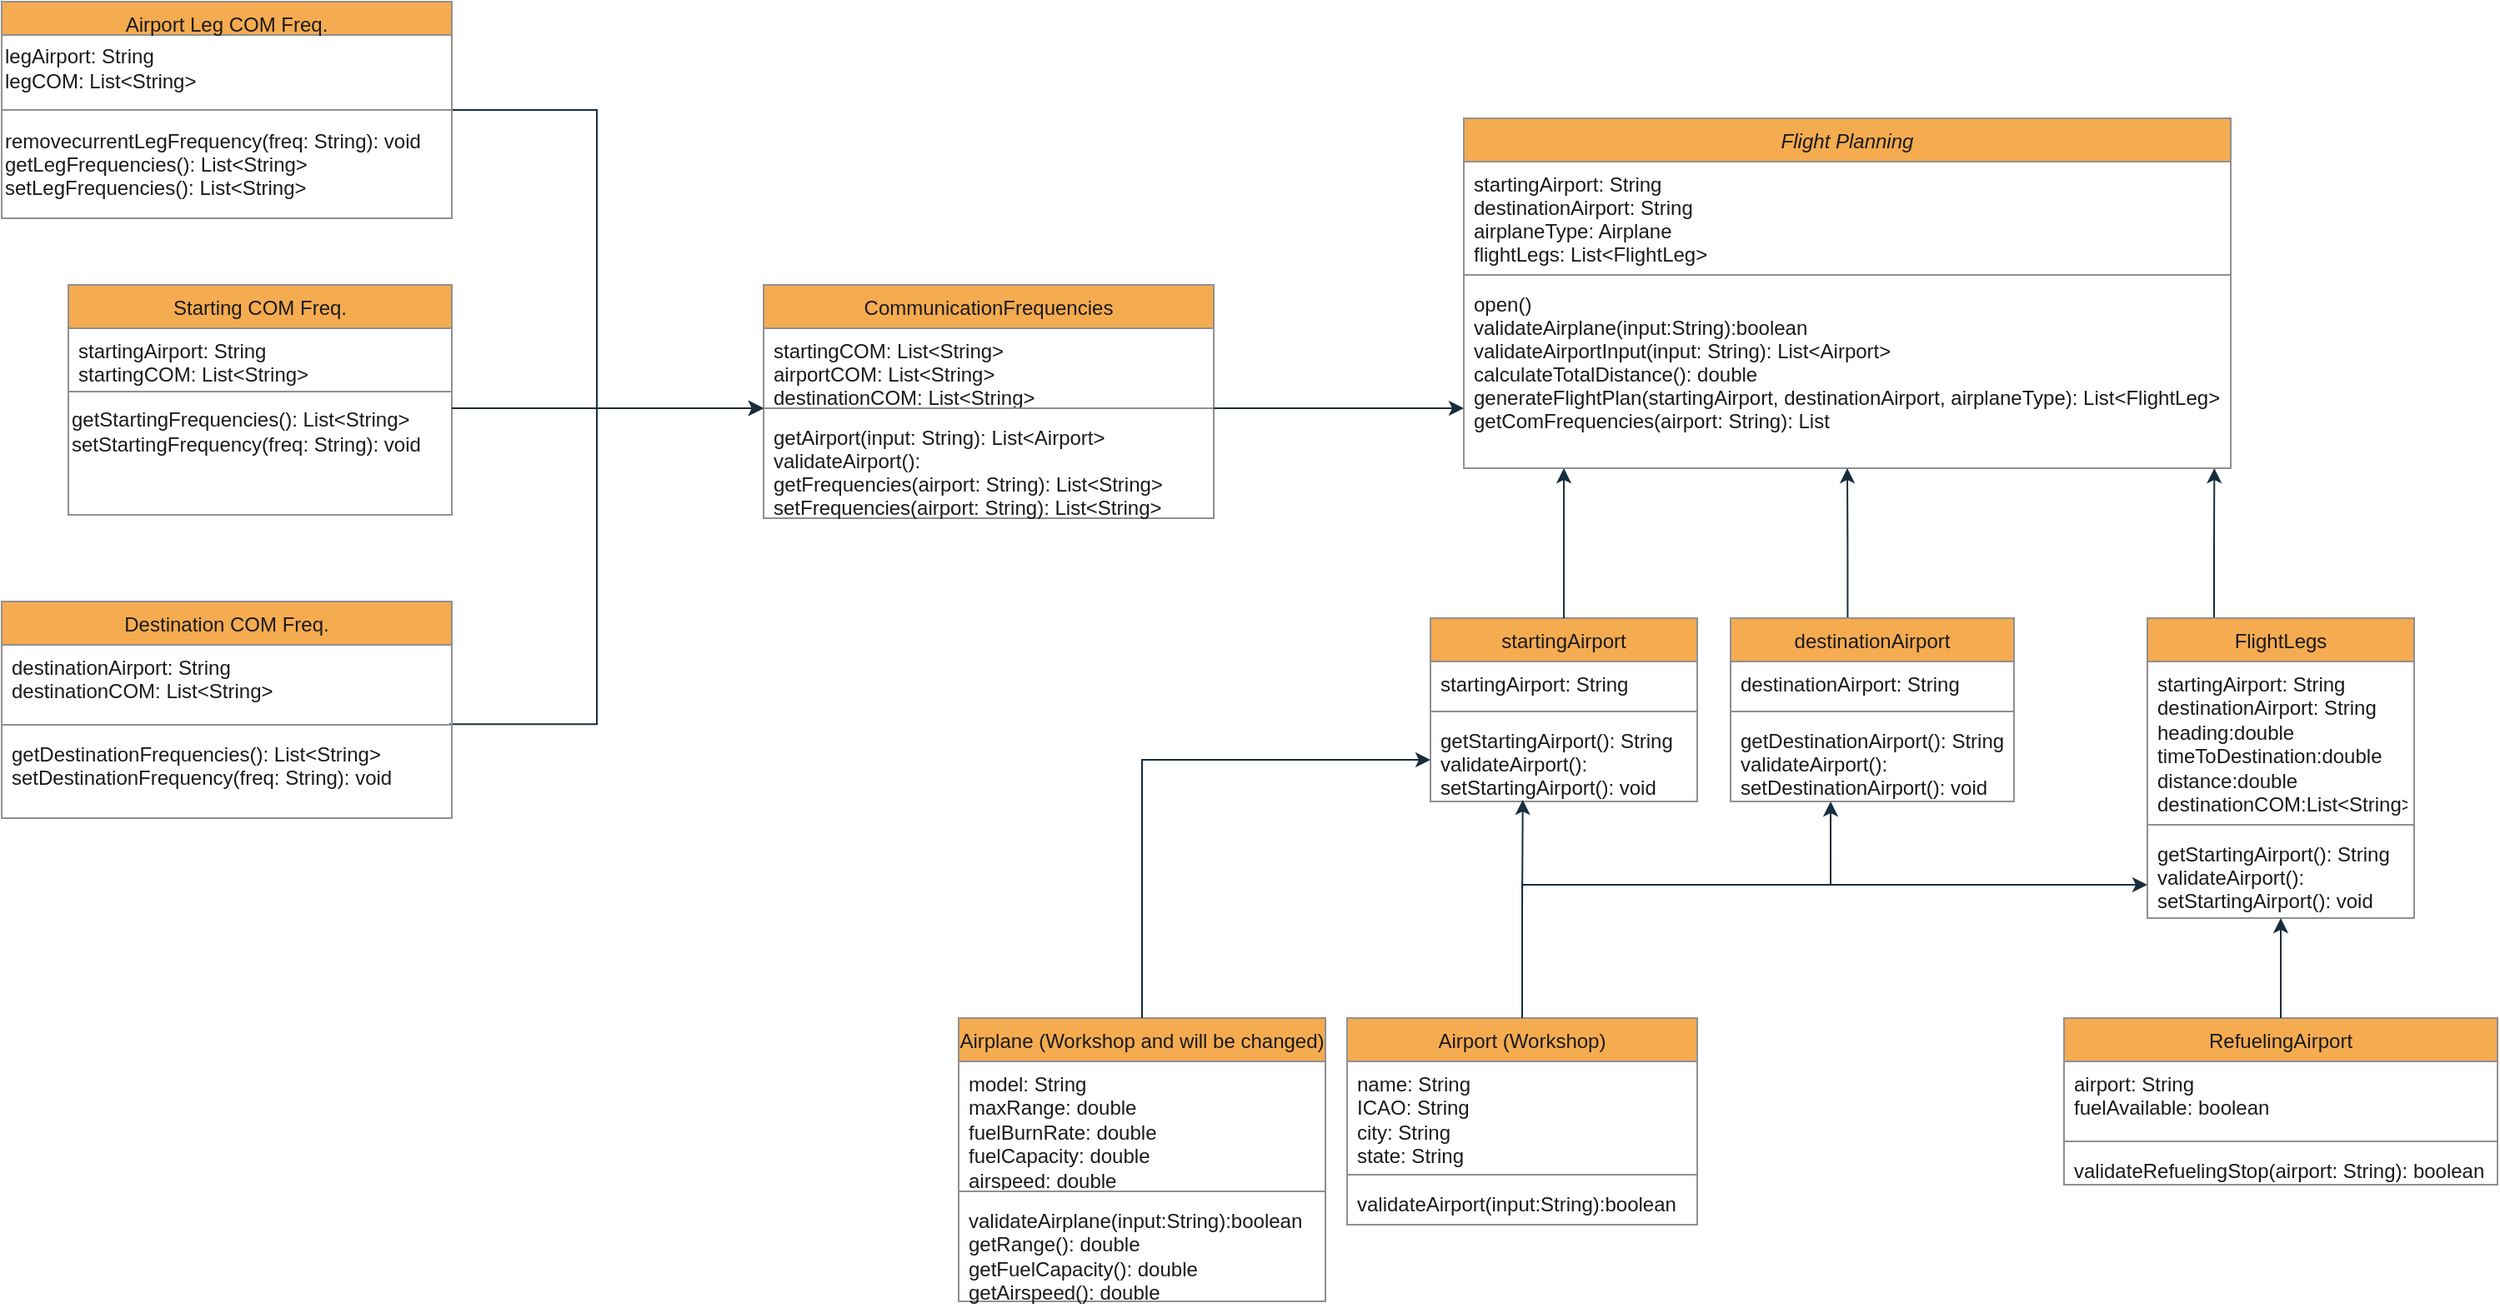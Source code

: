 <mxfile version="26.0.10">
  <diagram id="C5RBs43oDa-KdzZeNtuy" name="Page-1">
    <mxGraphModel dx="2627" dy="1989" grid="1" gridSize="10" guides="1" tooltips="1" connect="1" arrows="1" fold="1" page="1" pageScale="1" pageWidth="827" pageHeight="1169" math="0" shadow="0">
      <root>
        <mxCell id="WIyWlLk6GJQsqaUBKTNV-0" />
        <mxCell id="WIyWlLk6GJQsqaUBKTNV-1" parent="WIyWlLk6GJQsqaUBKTNV-0" />
        <mxCell id="zkfFHV4jXpPFQw0GAbJ--0" value="Flight Planning" style="swimlane;fontStyle=2;align=center;verticalAlign=top;childLayout=stackLayout;horizontal=1;startSize=26;horizontalStack=0;resizeParent=1;resizeLast=0;collapsible=1;marginBottom=0;rounded=0;shadow=0;strokeWidth=1;labelBackgroundColor=none;fillColor=#F5AB50;strokeColor=#909090;fontColor=#1A1A1A;" parent="WIyWlLk6GJQsqaUBKTNV-1" vertex="1">
          <mxGeometry x="-220" y="-740" width="460" height="210" as="geometry">
            <mxRectangle x="230" y="140" width="160" height="26" as="alternateBounds" />
          </mxGeometry>
        </mxCell>
        <mxCell id="zkfFHV4jXpPFQw0GAbJ--2" value="startingAirport: String&#xa;destinationAirport: String&#xa;airplaneType: Airplane&#xa;flightLegs: List&lt;FlightLeg&gt;" style="text;align=left;verticalAlign=top;spacingLeft=4;spacingRight=4;overflow=hidden;rotatable=0;points=[[0,0.5],[1,0.5]];portConstraint=eastwest;rounded=0;shadow=0;html=0;labelBackgroundColor=none;fontColor=#1A1A1A;" parent="zkfFHV4jXpPFQw0GAbJ--0" vertex="1">
          <mxGeometry y="26" width="460" height="64" as="geometry" />
        </mxCell>
        <mxCell id="zkfFHV4jXpPFQw0GAbJ--4" value="" style="line;html=1;strokeWidth=1;align=left;verticalAlign=middle;spacingTop=-1;spacingLeft=3;spacingRight=3;rotatable=0;labelPosition=right;points=[];portConstraint=eastwest;labelBackgroundColor=none;fillColor=#F5AB50;strokeColor=#909090;fontColor=#1A1A1A;" parent="zkfFHV4jXpPFQw0GAbJ--0" vertex="1">
          <mxGeometry y="90" width="460" height="8" as="geometry" />
        </mxCell>
        <mxCell id="zkfFHV4jXpPFQw0GAbJ--5" value="open()&#xa;validateAirplane(input:String):boolean&#xa;validateAirportInput(input: String): List&lt;Airport&gt;&#xa;calculateTotalDistance(): double&#xa;generateFlightPlan(startingAirport, destinationAirport, airplaneType): List&lt;FlightLeg&gt;&#xa;getComFrequencies(airport: String): List" style="text;align=left;verticalAlign=top;spacingLeft=4;spacingRight=4;overflow=hidden;rotatable=0;points=[[0,0.5],[1,0.5]];portConstraint=eastwest;labelBackgroundColor=none;fontColor=#1A1A1A;" parent="zkfFHV4jXpPFQw0GAbJ--0" vertex="1">
          <mxGeometry y="98" width="460" height="92" as="geometry" />
        </mxCell>
        <mxCell id="zkfFHV4jXpPFQw0GAbJ--6" value="startingAirport" style="swimlane;fontStyle=0;align=center;verticalAlign=top;childLayout=stackLayout;horizontal=1;startSize=26;horizontalStack=0;resizeParent=1;resizeLast=0;collapsible=1;marginBottom=0;rounded=0;shadow=0;strokeWidth=1;labelBackgroundColor=none;fillColor=#F5AB50;strokeColor=#909090;fontColor=#1A1A1A;" parent="WIyWlLk6GJQsqaUBKTNV-1" vertex="1">
          <mxGeometry x="-240" y="-440" width="160" height="110" as="geometry">
            <mxRectangle x="130" y="380" width="160" height="26" as="alternateBounds" />
          </mxGeometry>
        </mxCell>
        <mxCell id="zkfFHV4jXpPFQw0GAbJ--7" value="startingAirport: String" style="text;align=left;verticalAlign=top;spacingLeft=4;spacingRight=4;overflow=hidden;rotatable=0;points=[[0,0.5],[1,0.5]];portConstraint=eastwest;labelBackgroundColor=none;fontColor=#1A1A1A;" parent="zkfFHV4jXpPFQw0GAbJ--6" vertex="1">
          <mxGeometry y="26" width="160" height="26" as="geometry" />
        </mxCell>
        <mxCell id="zkfFHV4jXpPFQw0GAbJ--9" value="" style="line;html=1;strokeWidth=1;align=left;verticalAlign=middle;spacingTop=-1;spacingLeft=3;spacingRight=3;rotatable=0;labelPosition=right;points=[];portConstraint=eastwest;labelBackgroundColor=none;fillColor=#F5AB50;strokeColor=#909090;fontColor=#1A1A1A;" parent="zkfFHV4jXpPFQw0GAbJ--6" vertex="1">
          <mxGeometry y="52" width="160" height="8" as="geometry" />
        </mxCell>
        <mxCell id="DHWdnyNXqyA9eZRF2GhX-25" value="getStartingAirport(): String&#xa;validateAirport():&#xa;setStartingAirport(): void" style="text;align=left;verticalAlign=top;spacingLeft=4;spacingRight=4;overflow=hidden;rotatable=0;points=[[0,0.5],[1,0.5]];portConstraint=eastwest;labelBackgroundColor=none;fontColor=#1A1A1A;" parent="zkfFHV4jXpPFQw0GAbJ--6" vertex="1">
          <mxGeometry y="60" width="160" height="50" as="geometry" />
        </mxCell>
        <mxCell id="zkfFHV4jXpPFQw0GAbJ--13" value="Starting COM Freq." style="swimlane;fontStyle=0;align=center;verticalAlign=top;childLayout=stackLayout;horizontal=1;startSize=26;horizontalStack=0;resizeParent=1;resizeLast=0;collapsible=1;marginBottom=0;rounded=0;shadow=0;strokeWidth=1;labelBackgroundColor=none;fillColor=#F5AB50;strokeColor=#909090;fontColor=#1A1A1A;" parent="WIyWlLk6GJQsqaUBKTNV-1" vertex="1">
          <mxGeometry x="-1057" y="-640" width="230" height="138" as="geometry">
            <mxRectangle x="340" y="380" width="170" height="26" as="alternateBounds" />
          </mxGeometry>
        </mxCell>
        <mxCell id="zkfFHV4jXpPFQw0GAbJ--14" value="startingAirport: String&#xa;startingCOM: List&lt;String&gt;" style="text;align=left;verticalAlign=top;spacingLeft=4;spacingRight=4;overflow=hidden;rotatable=0;points=[[0,0.5],[1,0.5]];portConstraint=eastwest;labelBackgroundColor=none;fontColor=#1A1A1A;" parent="zkfFHV4jXpPFQw0GAbJ--13" vertex="1">
          <mxGeometry y="26" width="230" height="34" as="geometry" />
        </mxCell>
        <mxCell id="zkfFHV4jXpPFQw0GAbJ--15" value="" style="line;html=1;strokeWidth=1;align=left;verticalAlign=middle;spacingTop=-1;spacingLeft=3;spacingRight=3;rotatable=0;labelPosition=right;points=[];portConstraint=eastwest;labelBackgroundColor=none;fillColor=#F5AB50;strokeColor=#909090;fontColor=#1A1A1A;" parent="zkfFHV4jXpPFQw0GAbJ--13" vertex="1">
          <mxGeometry y="60" width="230" height="8" as="geometry" />
        </mxCell>
        <mxCell id="bsvovXcEhZO_SZL9mZ83-51" value="getStartingFrequencies(): List&amp;lt;String&amp;gt;&lt;div&gt;setStartingFrequency(freq: String): void&lt;/div&gt;" style="text;html=1;align=left;verticalAlign=middle;resizable=0;points=[];autosize=1;strokeColor=none;fillColor=none;fontColor=#1A1A1A;labelBackgroundColor=none;" parent="zkfFHV4jXpPFQw0GAbJ--13" vertex="1">
          <mxGeometry y="68" width="230" height="40" as="geometry" />
        </mxCell>
        <mxCell id="TNoWJGdbZvpM3jYv52hk-8" style="edgeStyle=orthogonalEdgeStyle;rounded=0;orthogonalLoop=1;jettySize=auto;html=1;entryX=0.5;entryY=1;entryDx=0;entryDy=0;labelBackgroundColor=none;strokeColor=#182E3E;fontColor=default;exitX=0.413;exitY=0.006;exitDx=0;exitDy=0;exitPerimeter=0;" edge="1" parent="WIyWlLk6GJQsqaUBKTNV-1" source="zkfFHV4jXpPFQw0GAbJ--17" target="zkfFHV4jXpPFQw0GAbJ--0">
          <mxGeometry relative="1" as="geometry" />
        </mxCell>
        <mxCell id="zkfFHV4jXpPFQw0GAbJ--17" value="destinationAirport" style="swimlane;fontStyle=0;align=center;verticalAlign=top;childLayout=stackLayout;horizontal=1;startSize=26;horizontalStack=0;resizeParent=1;resizeLast=0;collapsible=1;marginBottom=0;rounded=0;shadow=0;strokeWidth=1;labelBackgroundColor=none;fillColor=#F5AB50;strokeColor=#909090;fontColor=#1A1A1A;" parent="WIyWlLk6GJQsqaUBKTNV-1" vertex="1">
          <mxGeometry x="-60" y="-440" width="170" height="110" as="geometry">
            <mxRectangle x="550" y="140" width="160" height="26" as="alternateBounds" />
          </mxGeometry>
        </mxCell>
        <mxCell id="zkfFHV4jXpPFQw0GAbJ--19" value="destinationAirport: String" style="text;align=left;verticalAlign=top;spacingLeft=4;spacingRight=4;overflow=hidden;rotatable=0;points=[[0,0.5],[1,0.5]];portConstraint=eastwest;rounded=0;shadow=0;html=0;labelBackgroundColor=none;fontColor=#1A1A1A;" parent="zkfFHV4jXpPFQw0GAbJ--17" vertex="1">
          <mxGeometry y="26" width="170" height="26" as="geometry" />
        </mxCell>
        <mxCell id="zkfFHV4jXpPFQw0GAbJ--23" value="" style="line;html=1;strokeWidth=1;align=left;verticalAlign=middle;spacingTop=-1;spacingLeft=3;spacingRight=3;rotatable=0;labelPosition=right;points=[];portConstraint=eastwest;labelBackgroundColor=none;fillColor=#F5AB50;strokeColor=#909090;fontColor=#1A1A1A;" parent="zkfFHV4jXpPFQw0GAbJ--17" vertex="1">
          <mxGeometry y="52" width="170" height="8" as="geometry" />
        </mxCell>
        <mxCell id="zkfFHV4jXpPFQw0GAbJ--24" value="getDestinationAirport(): String&#xa;validateAirport():&#xa;setDestinationAirport(): void" style="text;align=left;verticalAlign=top;spacingLeft=4;spacingRight=4;overflow=hidden;rotatable=0;points=[[0,0.5],[1,0.5]];portConstraint=eastwest;labelBackgroundColor=none;fontColor=#1A1A1A;" parent="zkfFHV4jXpPFQw0GAbJ--17" vertex="1">
          <mxGeometry y="60" width="170" height="50" as="geometry" />
        </mxCell>
        <mxCell id="DHWdnyNXqyA9eZRF2GhX-1" value="CommunicationFrequencies" style="swimlane;fontStyle=0;align=center;verticalAlign=top;childLayout=stackLayout;horizontal=1;startSize=26;horizontalStack=0;resizeParent=1;resizeLast=0;collapsible=1;marginBottom=0;rounded=0;shadow=0;strokeWidth=1;labelBackgroundColor=none;fillColor=#F5AB50;strokeColor=#909090;fontColor=#1A1A1A;" parent="WIyWlLk6GJQsqaUBKTNV-1" vertex="1">
          <mxGeometry x="-640" y="-640" width="270" height="140" as="geometry">
            <mxRectangle x="340" y="380" width="170" height="26" as="alternateBounds" />
          </mxGeometry>
        </mxCell>
        <mxCell id="DHWdnyNXqyA9eZRF2GhX-2" value="startingCOM: List&lt;String&gt;&#xa;airportCOM: List&lt;String&gt;&#xa;destinationCOM: List&lt;String&gt;" style="text;align=left;verticalAlign=top;spacingLeft=4;spacingRight=4;overflow=hidden;rotatable=0;points=[[0,0.5],[1,0.5]];portConstraint=eastwest;labelBackgroundColor=none;fontColor=#1A1A1A;" parent="DHWdnyNXqyA9eZRF2GhX-1" vertex="1">
          <mxGeometry y="26" width="270" height="44" as="geometry" />
        </mxCell>
        <mxCell id="TNoWJGdbZvpM3jYv52hk-5" style="edgeStyle=orthogonalEdgeStyle;rounded=0;orthogonalLoop=1;jettySize=auto;html=1;labelBackgroundColor=none;strokeColor=#182E3E;fontColor=default;" edge="1" parent="DHWdnyNXqyA9eZRF2GhX-1" source="DHWdnyNXqyA9eZRF2GhX-3">
          <mxGeometry relative="1" as="geometry">
            <mxPoint x="420" y="74" as="targetPoint" />
          </mxGeometry>
        </mxCell>
        <mxCell id="DHWdnyNXqyA9eZRF2GhX-3" value="" style="line;html=1;strokeWidth=1;align=left;verticalAlign=middle;spacingTop=-1;spacingLeft=3;spacingRight=3;rotatable=0;labelPosition=right;points=[];portConstraint=eastwest;labelBackgroundColor=none;fillColor=#F5AB50;strokeColor=#909090;fontColor=#1A1A1A;" parent="DHWdnyNXqyA9eZRF2GhX-1" vertex="1">
          <mxGeometry y="70" width="270" height="8" as="geometry" />
        </mxCell>
        <mxCell id="bsvovXcEhZO_SZL9mZ83-22" value="getAirport(input: String): List&lt;Airport&gt;&#xa;validateAirport():&#xa;getFrequencies(airport: String): List&lt;String&gt;&#xa;setFrequencies(airport: String): List&lt;String&gt;" style="text;align=left;verticalAlign=top;spacingLeft=4;spacingRight=4;overflow=hidden;rotatable=0;points=[[0,0.5],[1,0.5]];portConstraint=eastwest;labelBackgroundColor=none;fontColor=#1A1A1A;" parent="DHWdnyNXqyA9eZRF2GhX-1" vertex="1">
          <mxGeometry y="78" width="270" height="60" as="geometry" />
        </mxCell>
        <mxCell id="TNoWJGdbZvpM3jYv52hk-3" style="edgeStyle=orthogonalEdgeStyle;rounded=0;orthogonalLoop=1;jettySize=auto;html=1;exitX=0.994;exitY=0.452;exitDx=0;exitDy=0;exitPerimeter=0;labelBackgroundColor=none;strokeColor=#182E3E;fontColor=default;" edge="1" parent="WIyWlLk6GJQsqaUBKTNV-1" source="DHWdnyNXqyA9eZRF2GhX-14" target="DHWdnyNXqyA9eZRF2GhX-3">
          <mxGeometry relative="1" as="geometry">
            <mxPoint x="-660" y="-540" as="targetPoint" />
            <Array as="points">
              <mxPoint x="-740" y="-376" />
              <mxPoint x="-740" y="-566" />
            </Array>
          </mxGeometry>
        </mxCell>
        <mxCell id="DHWdnyNXqyA9eZRF2GhX-12" value="Destination COM Freq." style="swimlane;fontStyle=0;align=center;verticalAlign=top;childLayout=stackLayout;horizontal=1;startSize=26;horizontalStack=0;resizeParent=1;resizeLast=0;collapsible=1;marginBottom=0;rounded=0;shadow=0;strokeWidth=1;labelBackgroundColor=none;fillColor=#F5AB50;strokeColor=#909090;fontColor=#1A1A1A;" parent="WIyWlLk6GJQsqaUBKTNV-1" vertex="1">
          <mxGeometry x="-1097" y="-450" width="270" height="130" as="geometry">
            <mxRectangle x="340" y="380" width="170" height="26" as="alternateBounds" />
          </mxGeometry>
        </mxCell>
        <mxCell id="DHWdnyNXqyA9eZRF2GhX-13" value="destinationAirport: String&#xa;destinationCOM: List&lt;String&gt;" style="text;align=left;verticalAlign=top;spacingLeft=4;spacingRight=4;overflow=hidden;rotatable=0;points=[[0,0.5],[1,0.5]];portConstraint=eastwest;labelBackgroundColor=none;fontColor=#1A1A1A;" parent="DHWdnyNXqyA9eZRF2GhX-12" vertex="1">
          <mxGeometry y="26" width="270" height="44" as="geometry" />
        </mxCell>
        <mxCell id="DHWdnyNXqyA9eZRF2GhX-14" value="" style="line;html=1;strokeWidth=1;align=left;verticalAlign=middle;spacingTop=-1;spacingLeft=3;spacingRight=3;rotatable=0;labelPosition=right;points=[];portConstraint=eastwest;labelBackgroundColor=none;fillColor=#F5AB50;strokeColor=#909090;fontColor=#1A1A1A;" parent="DHWdnyNXqyA9eZRF2GhX-12" vertex="1">
          <mxGeometry y="70" width="270" height="8" as="geometry" />
        </mxCell>
        <mxCell id="bsvovXcEhZO_SZL9mZ83-50" value="getDestinationFrequencies(): List&lt;String&gt;&#xa;setDestinationFrequency(freq: String): void&#xa;" style="text;align=left;verticalAlign=top;spacingLeft=4;spacingRight=4;overflow=hidden;rotatable=0;points=[[0,0.5],[1,0.5]];portConstraint=eastwest;labelBackgroundColor=none;fontColor=#1A1A1A;" parent="DHWdnyNXqyA9eZRF2GhX-12" vertex="1">
          <mxGeometry y="78" width="270" height="52" as="geometry" />
        </mxCell>
        <mxCell id="TNoWJGdbZvpM3jYv52hk-4" style="edgeStyle=orthogonalEdgeStyle;rounded=0;orthogonalLoop=1;jettySize=auto;html=1;exitX=1;exitY=0.5;exitDx=0;exitDy=0;labelBackgroundColor=none;strokeColor=#182E3E;fontColor=default;" edge="1" parent="WIyWlLk6GJQsqaUBKTNV-1" source="DHWdnyNXqyA9eZRF2GhX-16">
          <mxGeometry relative="1" as="geometry">
            <mxPoint x="-640" y="-566" as="targetPoint" />
            <Array as="points">
              <mxPoint x="-740" y="-745" />
              <mxPoint x="-740" y="-566" />
              <mxPoint x="-640" y="-566" />
            </Array>
          </mxGeometry>
        </mxCell>
        <mxCell id="DHWdnyNXqyA9eZRF2GhX-16" value="Airport Leg COM Freq." style="swimlane;fontStyle=0;align=center;verticalAlign=top;childLayout=stackLayout;horizontal=1;startSize=20;horizontalStack=0;resizeParent=1;resizeLast=0;collapsible=1;marginBottom=0;rounded=0;shadow=0;strokeWidth=1;labelBackgroundColor=none;fillColor=#F5AB50;strokeColor=#909090;fontColor=#1A1A1A;" parent="WIyWlLk6GJQsqaUBKTNV-1" vertex="1">
          <mxGeometry x="-1097" y="-810" width="270" height="130" as="geometry">
            <mxRectangle x="340" y="380" width="170" height="26" as="alternateBounds" />
          </mxGeometry>
        </mxCell>
        <mxCell id="bsvovXcEhZO_SZL9mZ83-52" value="legAirport: String&lt;div&gt;legCOM: List&amp;lt;String&amp;gt;&lt;/div&gt;" style="text;html=1;align=left;verticalAlign=middle;resizable=0;points=[];autosize=1;strokeColor=none;fillColor=none;fontColor=#1A1A1A;labelBackgroundColor=none;" parent="DHWdnyNXqyA9eZRF2GhX-16" vertex="1">
          <mxGeometry y="20" width="270" height="40" as="geometry" />
        </mxCell>
        <mxCell id="DHWdnyNXqyA9eZRF2GhX-18" value="" style="line;html=1;strokeWidth=1;align=left;verticalAlign=middle;spacingTop=-1;spacingLeft=3;spacingRight=3;rotatable=0;labelPosition=right;points=[];portConstraint=eastwest;labelBackgroundColor=none;fillColor=#F5AB50;strokeColor=#909090;fontColor=#1A1A1A;" parent="DHWdnyNXqyA9eZRF2GhX-16" vertex="1">
          <mxGeometry y="60" width="270" height="10" as="geometry" />
        </mxCell>
        <mxCell id="bsvovXcEhZO_SZL9mZ83-53" value="removecurrentLegFrequency(freq: String): void&#xa;getLegFrequencies(): List&lt;String&gt;&#xa;setLegFrequencies(): List&lt;String&gt;" style="text;align=left;verticalAlign=top;resizable=0;points=[];autosize=1;strokeColor=none;fillColor=none;fontColor=#1A1A1A;labelBackgroundColor=none;" parent="DHWdnyNXqyA9eZRF2GhX-16" vertex="1">
          <mxGeometry y="70" width="270" height="60" as="geometry" />
        </mxCell>
        <mxCell id="TNoWJGdbZvpM3jYv52hk-16" style="edgeStyle=orthogonalEdgeStyle;rounded=0;orthogonalLoop=1;jettySize=auto;html=1;exitX=0.25;exitY=0;exitDx=0;exitDy=0;strokeColor=#182E3E;fontColor=#1A1A1A;" edge="1" parent="WIyWlLk6GJQsqaUBKTNV-1" source="DHWdnyNXqyA9eZRF2GhX-26">
          <mxGeometry relative="1" as="geometry">
            <mxPoint x="230.167" y="-530" as="targetPoint" />
          </mxGeometry>
        </mxCell>
        <mxCell id="DHWdnyNXqyA9eZRF2GhX-26" value="FlightLegs" style="swimlane;fontStyle=0;align=center;verticalAlign=top;childLayout=stackLayout;horizontal=1;startSize=26;horizontalStack=0;resizeParent=1;resizeLast=0;collapsible=1;marginBottom=0;rounded=0;shadow=0;strokeWidth=1;labelBackgroundColor=none;fillColor=#F5AB50;strokeColor=#909090;fontColor=#1A1A1A;" parent="WIyWlLk6GJQsqaUBKTNV-1" vertex="1">
          <mxGeometry x="190" y="-440" width="160" height="180" as="geometry">
            <mxRectangle x="130" y="380" width="160" height="26" as="alternateBounds" />
          </mxGeometry>
        </mxCell>
        <mxCell id="DHWdnyNXqyA9eZRF2GhX-27" value="startingAirport: String&#xa;destinationAirport: String&#xa;heading:double&#xa;timeToDestination:double&#xa;distance:double&#xa;destinationCOM:List&lt;String&gt;" style="text;align=left;verticalAlign=top;spacingLeft=4;spacingRight=4;overflow=hidden;rotatable=0;points=[[0,0.5],[1,0.5]];portConstraint=eastwest;labelBackgroundColor=none;fontColor=#1A1A1A;whiteSpace=wrap;" parent="DHWdnyNXqyA9eZRF2GhX-26" vertex="1">
          <mxGeometry y="26" width="160" height="94" as="geometry" />
        </mxCell>
        <mxCell id="DHWdnyNXqyA9eZRF2GhX-28" value="" style="line;html=1;strokeWidth=1;align=left;verticalAlign=middle;spacingTop=-1;spacingLeft=3;spacingRight=3;rotatable=0;labelPosition=right;points=[];portConstraint=eastwest;labelBackgroundColor=none;fillColor=#F5AB50;strokeColor=#909090;fontColor=#1A1A1A;" parent="DHWdnyNXqyA9eZRF2GhX-26" vertex="1">
          <mxGeometry y="120" width="160" height="8" as="geometry" />
        </mxCell>
        <mxCell id="DHWdnyNXqyA9eZRF2GhX-29" value="getStartingAirport(): String&#xa;validateAirport():&#xa;setStartingAirport(): void" style="text;align=left;verticalAlign=top;spacingLeft=4;spacingRight=4;overflow=hidden;rotatable=0;points=[[0,0.5],[1,0.5]];portConstraint=eastwest;labelBackgroundColor=none;fontColor=#1A1A1A;" parent="DHWdnyNXqyA9eZRF2GhX-26" vertex="1">
          <mxGeometry y="128" width="160" height="52" as="geometry" />
        </mxCell>
        <mxCell id="bsvovXcEhZO_SZL9mZ83-11" value="Airplane (Workshop and will be changed)" style="swimlane;fontStyle=0;align=center;verticalAlign=top;childLayout=stackLayout;horizontal=1;startSize=26;horizontalStack=0;resizeParent=1;resizeLast=0;collapsible=1;marginBottom=0;rounded=0;shadow=0;strokeWidth=1;labelBackgroundColor=none;fillColor=#F5AB50;strokeColor=#909090;fontColor=#1A1A1A;" parent="WIyWlLk6GJQsqaUBKTNV-1" vertex="1">
          <mxGeometry x="-523" y="-200" width="220" height="170" as="geometry">
            <mxRectangle x="-523" y="-200" width="160" height="26" as="alternateBounds" />
          </mxGeometry>
        </mxCell>
        <mxCell id="bsvovXcEhZO_SZL9mZ83-12" value="model: String&#xa;maxRange: double&#xa;fuelBurnRate: double&#xa;fuelCapacity: double&#xa;airspeed: double&#xa;" style="text;align=left;verticalAlign=top;spacingLeft=4;spacingRight=4;overflow=hidden;rotatable=0;points=[[0,0.5],[1,0.5]];portConstraint=eastwest;labelBackgroundColor=none;fontColor=#1A1A1A;whiteSpace=wrap;" parent="bsvovXcEhZO_SZL9mZ83-11" vertex="1">
          <mxGeometry y="26" width="220" height="74" as="geometry" />
        </mxCell>
        <mxCell id="bsvovXcEhZO_SZL9mZ83-13" value="" style="line;html=1;strokeWidth=1;align=left;verticalAlign=middle;spacingTop=-1;spacingLeft=3;spacingRight=3;rotatable=0;labelPosition=right;points=[];portConstraint=eastwest;labelBackgroundColor=none;fillColor=#F5AB50;strokeColor=#909090;fontColor=#1A1A1A;" parent="bsvovXcEhZO_SZL9mZ83-11" vertex="1">
          <mxGeometry y="100" width="220" height="8" as="geometry" />
        </mxCell>
        <mxCell id="bsvovXcEhZO_SZL9mZ83-14" value="validateAirplane(input:String):boolean getRange(): double &#xa;getFuelCapacity(): double&#xa;getAirspeed(): double" style="text;align=left;verticalAlign=top;spacingLeft=4;spacingRight=4;overflow=hidden;rotatable=0;points=[[0,0.5],[1,0.5]];portConstraint=eastwest;labelBackgroundColor=none;fontColor=#1A1A1A;whiteSpace=wrap;" parent="bsvovXcEhZO_SZL9mZ83-11" vertex="1">
          <mxGeometry y="108" width="220" height="62" as="geometry" />
        </mxCell>
        <mxCell id="TNoWJGdbZvpM3jYv52hk-10" style="edgeStyle=orthogonalEdgeStyle;rounded=0;orthogonalLoop=1;jettySize=auto;html=1;exitX=1;exitY=0;exitDx=0;exitDy=0;labelBackgroundColor=none;strokeColor=#182E3E;fontColor=default;" edge="1" parent="WIyWlLk6GJQsqaUBKTNV-1" source="bsvovXcEhZO_SZL9mZ83-23">
          <mxGeometry relative="1" as="geometry">
            <mxPoint x="190" y="-280" as="targetPoint" />
            <Array as="points">
              <mxPoint x="-185" y="-200" />
              <mxPoint x="-185" y="-280" />
            </Array>
          </mxGeometry>
        </mxCell>
        <mxCell id="bsvovXcEhZO_SZL9mZ83-23" value="Airport (Workshop)" style="swimlane;fontStyle=0;align=center;verticalAlign=top;childLayout=stackLayout;horizontal=1;startSize=26;horizontalStack=0;resizeParent=1;resizeLast=0;collapsible=1;marginBottom=0;rounded=0;shadow=0;strokeWidth=1;labelBackgroundColor=none;fillColor=#F5AB50;strokeColor=#909090;fontColor=#1A1A1A;" parent="WIyWlLk6GJQsqaUBKTNV-1" vertex="1">
          <mxGeometry x="-290" y="-200" width="210" height="124" as="geometry">
            <mxRectangle x="-290" y="-200" width="160" height="26" as="alternateBounds" />
          </mxGeometry>
        </mxCell>
        <mxCell id="bsvovXcEhZO_SZL9mZ83-24" value="name: String&#xa;ICAO: String&#xa;city: String&#xa;state: String" style="text;align=left;verticalAlign=top;spacingLeft=4;spacingRight=4;overflow=hidden;rotatable=0;points=[[0,0.5],[1,0.5]];portConstraint=eastwest;labelBackgroundColor=none;fontColor=#1A1A1A;whiteSpace=wrap;" parent="bsvovXcEhZO_SZL9mZ83-23" vertex="1">
          <mxGeometry y="26" width="210" height="64" as="geometry" />
        </mxCell>
        <mxCell id="bsvovXcEhZO_SZL9mZ83-25" value="" style="line;html=1;strokeWidth=1;align=left;verticalAlign=middle;spacingTop=-1;spacingLeft=3;spacingRight=3;rotatable=0;labelPosition=right;points=[];portConstraint=eastwest;labelBackgroundColor=none;fillColor=#F5AB50;strokeColor=#909090;fontColor=#1A1A1A;" parent="bsvovXcEhZO_SZL9mZ83-23" vertex="1">
          <mxGeometry y="90" width="210" height="8" as="geometry" />
        </mxCell>
        <mxCell id="bsvovXcEhZO_SZL9mZ83-26" value="validateAirport(input:String):boolean" style="text;align=left;verticalAlign=top;spacingLeft=4;spacingRight=4;overflow=hidden;rotatable=0;points=[[0,0.5],[1,0.5]];portConstraint=eastwest;labelBackgroundColor=none;fontColor=#1A1A1A;whiteSpace=wrap;" parent="bsvovXcEhZO_SZL9mZ83-23" vertex="1">
          <mxGeometry y="98" width="210" height="26" as="geometry" />
        </mxCell>
        <mxCell id="bsvovXcEhZO_SZL9mZ83-27" value="RefuelingAirport" style="swimlane;fontStyle=0;align=center;verticalAlign=top;childLayout=stackLayout;horizontal=1;startSize=26;horizontalStack=0;resizeParent=1;resizeLast=0;collapsible=1;marginBottom=0;rounded=0;shadow=0;strokeWidth=1;labelBackgroundColor=none;fillColor=#F5AB50;strokeColor=#909090;fontColor=#1A1A1A;" parent="WIyWlLk6GJQsqaUBKTNV-1" vertex="1">
          <mxGeometry x="140" y="-200" width="260" height="100" as="geometry">
            <mxRectangle x="550" y="140" width="160" height="26" as="alternateBounds" />
          </mxGeometry>
        </mxCell>
        <mxCell id="bsvovXcEhZO_SZL9mZ83-28" value="airport: String&#xa;fuelAvailable: boolean" style="text;align=left;verticalAlign=top;spacingLeft=4;spacingRight=4;overflow=hidden;rotatable=0;points=[[0,0.5],[1,0.5]];portConstraint=eastwest;rounded=0;shadow=0;html=0;labelBackgroundColor=none;fontColor=#1A1A1A;" parent="bsvovXcEhZO_SZL9mZ83-27" vertex="1">
          <mxGeometry y="26" width="260" height="44" as="geometry" />
        </mxCell>
        <mxCell id="bsvovXcEhZO_SZL9mZ83-29" value="" style="line;html=1;strokeWidth=1;align=left;verticalAlign=middle;spacingTop=-1;spacingLeft=3;spacingRight=3;rotatable=0;labelPosition=right;points=[];portConstraint=eastwest;labelBackgroundColor=none;fillColor=#F5AB50;strokeColor=#909090;fontColor=#1A1A1A;" parent="bsvovXcEhZO_SZL9mZ83-27" vertex="1">
          <mxGeometry y="70" width="260" height="8" as="geometry" />
        </mxCell>
        <mxCell id="bsvovXcEhZO_SZL9mZ83-30" value="validateRefuelingStop(airport: String): boolean" style="text;align=left;verticalAlign=top;spacingLeft=4;spacingRight=4;overflow=hidden;rotatable=0;points=[[0,0.5],[1,0.5]];portConstraint=eastwest;labelBackgroundColor=none;fontColor=#1A1A1A;" parent="bsvovXcEhZO_SZL9mZ83-27" vertex="1">
          <mxGeometry y="78" width="260" height="22" as="geometry" />
        </mxCell>
        <mxCell id="TNoWJGdbZvpM3jYv52hk-2" style="edgeStyle=orthogonalEdgeStyle;rounded=0;orthogonalLoop=1;jettySize=auto;html=1;labelBackgroundColor=none;strokeColor=#182E3E;fontColor=default;" edge="1" parent="WIyWlLk6GJQsqaUBKTNV-1" source="zkfFHV4jXpPFQw0GAbJ--13">
          <mxGeometry relative="1" as="geometry">
            <mxPoint x="-640" y="-566" as="targetPoint" />
            <Array as="points">
              <mxPoint x="-733" y="-566" />
            </Array>
          </mxGeometry>
        </mxCell>
        <mxCell id="TNoWJGdbZvpM3jYv52hk-6" style="edgeStyle=orthogonalEdgeStyle;rounded=0;orthogonalLoop=1;jettySize=auto;html=1;labelBackgroundColor=none;strokeColor=#182E3E;fontColor=default;" edge="1" parent="WIyWlLk6GJQsqaUBKTNV-1" source="zkfFHV4jXpPFQw0GAbJ--6">
          <mxGeometry relative="1" as="geometry">
            <mxPoint x="-160" y="-530" as="targetPoint" />
          </mxGeometry>
        </mxCell>
        <mxCell id="TNoWJGdbZvpM3jYv52hk-9" style="edgeStyle=orthogonalEdgeStyle;rounded=0;orthogonalLoop=1;jettySize=auto;html=1;entryX=0.346;entryY=0.98;entryDx=0;entryDy=0;entryPerimeter=0;labelBackgroundColor=none;strokeColor=#182E3E;fontColor=default;" edge="1" parent="WIyWlLk6GJQsqaUBKTNV-1" source="bsvovXcEhZO_SZL9mZ83-23" target="DHWdnyNXqyA9eZRF2GhX-25">
          <mxGeometry relative="1" as="geometry" />
        </mxCell>
        <mxCell id="TNoWJGdbZvpM3jYv52hk-11" style="edgeStyle=orthogonalEdgeStyle;rounded=0;orthogonalLoop=1;jettySize=auto;html=1;labelBackgroundColor=none;strokeColor=#182E3E;fontColor=default;" edge="1" parent="WIyWlLk6GJQsqaUBKTNV-1" source="bsvovXcEhZO_SZL9mZ83-27">
          <mxGeometry relative="1" as="geometry">
            <mxPoint x="270" y="-260" as="targetPoint" />
          </mxGeometry>
        </mxCell>
        <mxCell id="TNoWJGdbZvpM3jYv52hk-14" style="edgeStyle=orthogonalEdgeStyle;rounded=0;orthogonalLoop=1;jettySize=auto;html=1;exitX=0.5;exitY=0;exitDx=0;exitDy=0;entryX=0.353;entryY=1;entryDx=0;entryDy=0;entryPerimeter=0;labelBackgroundColor=none;strokeColor=#182E3E;fontColor=default;" edge="1" parent="WIyWlLk6GJQsqaUBKTNV-1" source="bsvovXcEhZO_SZL9mZ83-23" target="zkfFHV4jXpPFQw0GAbJ--24">
          <mxGeometry relative="1" as="geometry">
            <Array as="points">
              <mxPoint x="-185" y="-280" />
              <mxPoint y="-280" />
            </Array>
          </mxGeometry>
        </mxCell>
        <mxCell id="TNoWJGdbZvpM3jYv52hk-15" style="edgeStyle=orthogonalEdgeStyle;rounded=0;orthogonalLoop=1;jettySize=auto;html=1;entryX=0;entryY=0.5;entryDx=0;entryDy=0;labelBackgroundColor=none;strokeColor=#182E3E;fontColor=default;exitX=0.5;exitY=0;exitDx=0;exitDy=0;" edge="1" parent="WIyWlLk6GJQsqaUBKTNV-1" source="bsvovXcEhZO_SZL9mZ83-11" target="DHWdnyNXqyA9eZRF2GhX-25">
          <mxGeometry relative="1" as="geometry">
            <Array as="points">
              <mxPoint x="-413" y="-355" />
            </Array>
          </mxGeometry>
        </mxCell>
      </root>
    </mxGraphModel>
  </diagram>
</mxfile>
